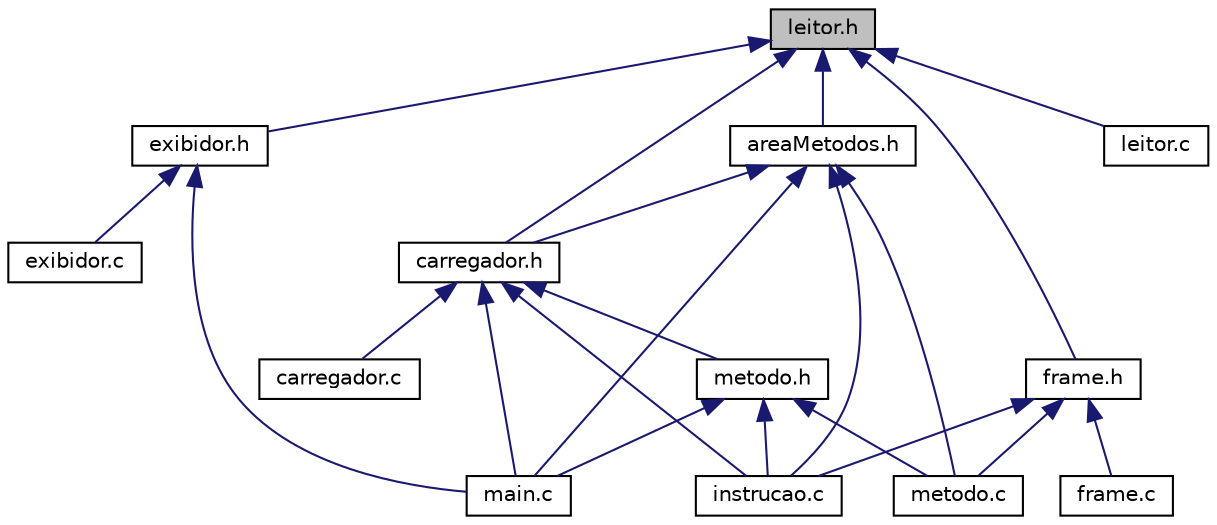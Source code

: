 digraph "leitor.h"
{
 // INTERACTIVE_SVG=YES
  edge [fontname="Helvetica",fontsize="10",labelfontname="Helvetica",labelfontsize="10"];
  node [fontname="Helvetica",fontsize="10",shape=record];
  Node5 [label="leitor.h",height=0.2,width=0.4,color="black", fillcolor="grey75", style="filled", fontcolor="black"];
  Node5 -> Node6 [dir="back",color="midnightblue",fontsize="10",style="solid",fontname="Helvetica"];
  Node6 [label="areaMetodos.h",height=0.2,width=0.4,color="black", fillcolor="white", style="filled",URL="$areaMetodos_8h.html",tooltip="Define a estrutura da Area de Metodos e Objeto. "];
  Node6 -> Node7 [dir="back",color="midnightblue",fontsize="10",style="solid",fontname="Helvetica"];
  Node7 [label="carregador.h",height=0.2,width=0.4,color="black", fillcolor="white", style="filled",URL="$carregador_8h.html"];
  Node7 -> Node8 [dir="back",color="midnightblue",fontsize="10",style="solid",fontname="Helvetica"];
  Node8 [label="carregador.c",height=0.2,width=0.4,color="black", fillcolor="white", style="filled",URL="$carregador_8c.html",tooltip="Carrega, inicializa e aloca um ClassFile e associa com a estrutura do AreaMetodos. "];
  Node7 -> Node9 [dir="back",color="midnightblue",fontsize="10",style="solid",fontname="Helvetica"];
  Node9 [label="instrucao.c",height=0.2,width=0.4,color="black", fillcolor="white", style="filled",URL="$instrucao_8c.html",tooltip="Define, interpreta e executa as instruções do programa sendo executado. "];
  Node7 -> Node10 [dir="back",color="midnightblue",fontsize="10",style="solid",fontname="Helvetica"];
  Node10 [label="metodo.h",height=0.2,width=0.4,color="black", fillcolor="white", style="filled",URL="$metodo_8h.html"];
  Node10 -> Node9 [dir="back",color="midnightblue",fontsize="10",style="solid",fontname="Helvetica"];
  Node10 -> Node11 [dir="back",color="midnightblue",fontsize="10",style="solid",fontname="Helvetica"];
  Node11 [label="main.c",height=0.2,width=0.4,color="black", fillcolor="white", style="filled",URL="$main_8c.html",tooltip="Arquivo principal que inicia a execucacao da JVM. "];
  Node10 -> Node12 [dir="back",color="midnightblue",fontsize="10",style="solid",fontname="Helvetica"];
  Node12 [label="metodo.c",height=0.2,width=0.4,color="black", fillcolor="white", style="filled",URL="$metodo_8c.html",tooltip="Arquivo que carrega a area de metodos na memoria para inciar a execucao do programa Java..."];
  Node7 -> Node11 [dir="back",color="midnightblue",fontsize="10",style="solid",fontname="Helvetica"];
  Node6 -> Node9 [dir="back",color="midnightblue",fontsize="10",style="solid",fontname="Helvetica"];
  Node6 -> Node11 [dir="back",color="midnightblue",fontsize="10",style="solid",fontname="Helvetica"];
  Node6 -> Node12 [dir="back",color="midnightblue",fontsize="10",style="solid",fontname="Helvetica"];
  Node5 -> Node7 [dir="back",color="midnightblue",fontsize="10",style="solid",fontname="Helvetica"];
  Node5 -> Node13 [dir="back",color="midnightblue",fontsize="10",style="solid",fontname="Helvetica"];
  Node13 [label="exibidor.h",height=0.2,width=0.4,color="black", fillcolor="white", style="filled",URL="$exibidor_8h.html"];
  Node13 -> Node14 [dir="back",color="midnightblue",fontsize="10",style="solid",fontname="Helvetica"];
  Node14 [label="exibidor.c",height=0.2,width=0.4,color="black", fillcolor="white", style="filled",URL="$exibidor_8c.html",tooltip="Arquivo que exibe na tela uma estrutura ClassFile imprimindo todos os dados armazenados. "];
  Node13 -> Node11 [dir="back",color="midnightblue",fontsize="10",style="solid",fontname="Helvetica"];
  Node5 -> Node15 [dir="back",color="midnightblue",fontsize="10",style="solid",fontname="Helvetica"];
  Node15 [label="frame.h",height=0.2,width=0.4,color="black", fillcolor="white", style="filled",URL="$frame_8h.html"];
  Node15 -> Node16 [dir="back",color="midnightblue",fontsize="10",style="solid",fontname="Helvetica"];
  Node16 [label="frame.c",height=0.2,width=0.4,color="black", fillcolor="white", style="filled",URL="$frame_8c.html",tooltip="Gerenciamento e alocação de memória das frames do programa executado. "];
  Node15 -> Node9 [dir="back",color="midnightblue",fontsize="10",style="solid",fontname="Helvetica"];
  Node15 -> Node12 [dir="back",color="midnightblue",fontsize="10",style="solid",fontname="Helvetica"];
  Node5 -> Node17 [dir="back",color="midnightblue",fontsize="10",style="solid",fontname="Helvetica"];
  Node17 [label="leitor.c",height=0.2,width=0.4,color="black", fillcolor="white", style="filled",URL="$leitor_8c.html",tooltip="Recebe o caminho do arquivo \".class\" e le todas as estruturas do \".class\", byte a byte..."];
}
